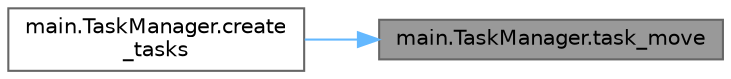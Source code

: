 digraph "main.TaskManager.task_move"
{
 // LATEX_PDF_SIZE
  bgcolor="transparent";
  edge [fontname=Helvetica,fontsize=10,labelfontname=Helvetica,labelfontsize=10];
  node [fontname=Helvetica,fontsize=10,shape=box,height=0.2,width=0.4];
  rankdir="RL";
  Node1 [id="Node000001",label="main.TaskManager.task_move",height=0.2,width=0.4,color="gray40", fillcolor="grey60", style="filled", fontcolor="black",tooltip=" "];
  Node1 -> Node2 [id="edge1_Node000001_Node000002",dir="back",color="steelblue1",style="solid",tooltip=" "];
  Node2 [id="Node000002",label="main.TaskManager.create\l_tasks",height=0.2,width=0.4,color="grey40", fillcolor="white", style="filled",URL="$classmain_1_1_task_manager.html#a975203972b7a4e3aede570c700044359",tooltip=" "];
}
